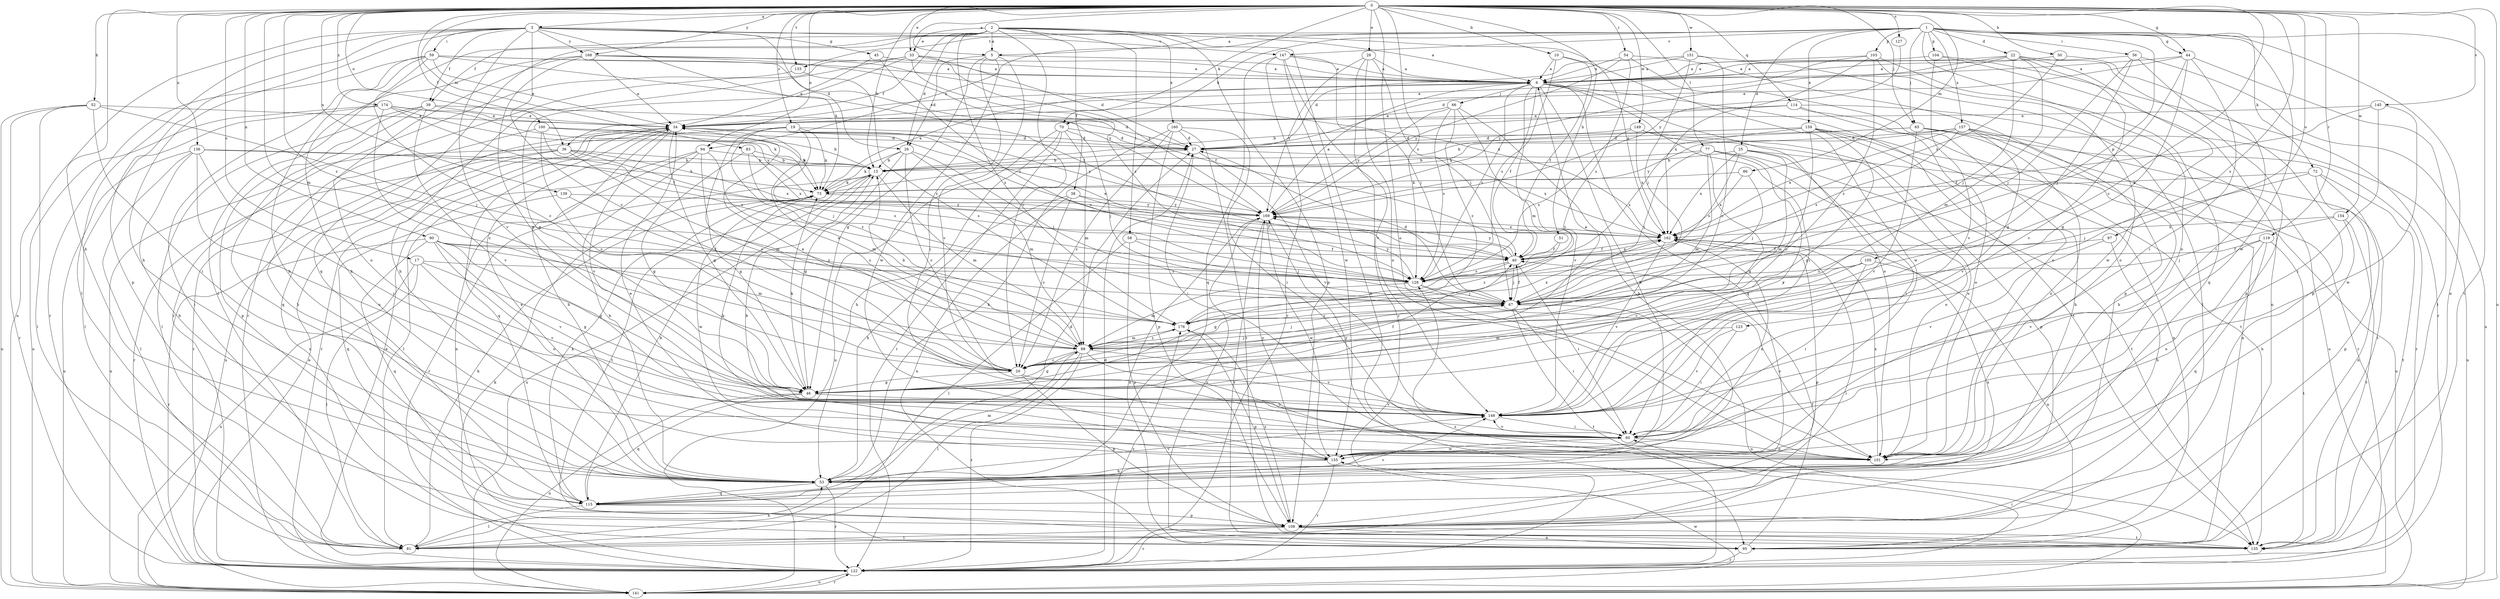 strict digraph  {
0;
1;
2;
3;
5;
6;
10;
13;
17;
19;
20;
22;
25;
26;
27;
28;
33;
34;
36;
38;
39;
40;
44;
45;
46;
50;
51;
52;
53;
54;
56;
58;
59;
60;
65;
66;
67;
70;
72;
73;
77;
81;
83;
86;
88;
90;
94;
95;
97;
100;
101;
103;
104;
105;
108;
114;
115;
119;
122;
123;
127;
128;
133;
135;
136;
139;
141;
145;
147;
148;
149;
151;
154;
155;
157;
159;
160;
162;
168;
169;
174;
176;
0 -> 3  [label=a];
0 -> 5  [label=a];
0 -> 10  [label=b];
0 -> 13  [label=b];
0 -> 17  [label=c];
0 -> 19  [label=c];
0 -> 20  [label=c];
0 -> 28  [label=e];
0 -> 33  [label=e];
0 -> 36  [label=f];
0 -> 44  [label=g];
0 -> 50  [label=h];
0 -> 51  [label=h];
0 -> 52  [label=h];
0 -> 53  [label=h];
0 -> 54  [label=i];
0 -> 65  [label=j];
0 -> 70  [label=k];
0 -> 77  [label=l];
0 -> 83  [label=m];
0 -> 86  [label=m];
0 -> 88  [label=m];
0 -> 90  [label=n];
0 -> 94  [label=n];
0 -> 97  [label=o];
0 -> 100  [label=o];
0 -> 101  [label=o];
0 -> 114  [label=q];
0 -> 119  [label=r];
0 -> 123  [label=s];
0 -> 127  [label=s];
0 -> 128  [label=s];
0 -> 133  [label=t];
0 -> 136  [label=u];
0 -> 139  [label=u];
0 -> 141  [label=u];
0 -> 145  [label=v];
0 -> 149  [label=w];
0 -> 151  [label=w];
0 -> 154  [label=w];
0 -> 168  [label=y];
0 -> 174  [label=z];
0 -> 176  [label=z];
1 -> 5  [label=a];
1 -> 22  [label=d];
1 -> 25  [label=d];
1 -> 44  [label=g];
1 -> 56  [label=i];
1 -> 65  [label=j];
1 -> 70  [label=k];
1 -> 72  [label=k];
1 -> 94  [label=n];
1 -> 95  [label=n];
1 -> 101  [label=o];
1 -> 103  [label=p];
1 -> 104  [label=p];
1 -> 105  [label=p];
1 -> 133  [label=t];
1 -> 135  [label=t];
1 -> 147  [label=v];
1 -> 155  [label=w];
1 -> 157  [label=x];
1 -> 159  [label=x];
2 -> 5  [label=a];
2 -> 20  [label=c];
2 -> 26  [label=d];
2 -> 33  [label=e];
2 -> 36  [label=f];
2 -> 38  [label=f];
2 -> 39  [label=f];
2 -> 58  [label=i];
2 -> 81  [label=l];
2 -> 95  [label=n];
2 -> 108  [label=p];
2 -> 115  [label=q];
2 -> 160  [label=x];
2 -> 162  [label=x];
2 -> 176  [label=z];
3 -> 6  [label=a];
3 -> 20  [label=c];
3 -> 26  [label=d];
3 -> 39  [label=f];
3 -> 45  [label=g];
3 -> 53  [label=h];
3 -> 59  [label=i];
3 -> 73  [label=k];
3 -> 81  [label=l];
3 -> 108  [label=p];
3 -> 141  [label=u];
3 -> 147  [label=v];
3 -> 148  [label=v];
3 -> 168  [label=y];
5 -> 6  [label=a];
5 -> 26  [label=d];
5 -> 46  [label=g];
5 -> 60  [label=i];
5 -> 148  [label=v];
5 -> 155  [label=w];
6 -> 34  [label=e];
6 -> 40  [label=f];
6 -> 53  [label=h];
6 -> 60  [label=i];
6 -> 66  [label=j];
6 -> 88  [label=m];
6 -> 101  [label=o];
6 -> 115  [label=q];
6 -> 128  [label=s];
6 -> 135  [label=t];
10 -> 6  [label=a];
10 -> 40  [label=f];
10 -> 128  [label=s];
10 -> 155  [label=w];
13 -> 73  [label=k];
13 -> 88  [label=m];
13 -> 122  [label=r];
13 -> 135  [label=t];
13 -> 141  [label=u];
17 -> 46  [label=g];
17 -> 81  [label=l];
17 -> 128  [label=s];
17 -> 141  [label=u];
17 -> 148  [label=v];
19 -> 20  [label=c];
19 -> 27  [label=d];
19 -> 67  [label=j];
19 -> 73  [label=k];
19 -> 122  [label=r];
19 -> 176  [label=z];
20 -> 6  [label=a];
20 -> 34  [label=e];
20 -> 46  [label=g];
20 -> 60  [label=i];
20 -> 67  [label=j];
20 -> 108  [label=p];
22 -> 6  [label=a];
22 -> 34  [label=e];
22 -> 67  [label=j];
22 -> 88  [label=m];
22 -> 108  [label=p];
22 -> 148  [label=v];
22 -> 155  [label=w];
22 -> 169  [label=y];
25 -> 13  [label=b];
25 -> 60  [label=i];
25 -> 88  [label=m];
25 -> 128  [label=s];
25 -> 141  [label=u];
25 -> 162  [label=x];
26 -> 13  [label=b];
26 -> 20  [label=c];
26 -> 46  [label=g];
26 -> 67  [label=j];
26 -> 73  [label=k];
26 -> 88  [label=m];
27 -> 13  [label=b];
27 -> 60  [label=i];
27 -> 148  [label=v];
27 -> 162  [label=x];
28 -> 6  [label=a];
28 -> 67  [label=j];
28 -> 101  [label=o];
28 -> 122  [label=r];
28 -> 169  [label=y];
33 -> 6  [label=a];
33 -> 27  [label=d];
33 -> 46  [label=g];
33 -> 53  [label=h];
33 -> 122  [label=r];
33 -> 128  [label=s];
33 -> 169  [label=y];
34 -> 27  [label=d];
34 -> 46  [label=g];
34 -> 53  [label=h];
34 -> 115  [label=q];
34 -> 122  [label=r];
34 -> 128  [label=s];
34 -> 141  [label=u];
34 -> 148  [label=v];
34 -> 169  [label=y];
36 -> 13  [label=b];
36 -> 88  [label=m];
36 -> 95  [label=n];
36 -> 122  [label=r];
36 -> 128  [label=s];
36 -> 141  [label=u];
36 -> 162  [label=x];
38 -> 20  [label=c];
38 -> 40  [label=f];
38 -> 53  [label=h];
38 -> 95  [label=n];
38 -> 169  [label=y];
39 -> 27  [label=d];
39 -> 34  [label=e];
39 -> 81  [label=l];
39 -> 108  [label=p];
39 -> 115  [label=q];
39 -> 148  [label=v];
40 -> 34  [label=e];
40 -> 46  [label=g];
40 -> 60  [label=i];
40 -> 67  [label=j];
40 -> 128  [label=s];
40 -> 162  [label=x];
40 -> 169  [label=y];
44 -> 6  [label=a];
44 -> 34  [label=e];
44 -> 46  [label=g];
44 -> 60  [label=i];
44 -> 67  [label=j];
44 -> 135  [label=t];
45 -> 6  [label=a];
45 -> 34  [label=e];
45 -> 128  [label=s];
46 -> 40  [label=f];
46 -> 73  [label=k];
46 -> 115  [label=q];
46 -> 141  [label=u];
46 -> 148  [label=v];
50 -> 6  [label=a];
50 -> 60  [label=i];
50 -> 162  [label=x];
51 -> 40  [label=f];
51 -> 176  [label=z];
52 -> 34  [label=e];
52 -> 60  [label=i];
52 -> 67  [label=j];
52 -> 81  [label=l];
52 -> 122  [label=r];
52 -> 141  [label=u];
53 -> 34  [label=e];
53 -> 88  [label=m];
53 -> 115  [label=q];
53 -> 122  [label=r];
53 -> 148  [label=v];
54 -> 6  [label=a];
54 -> 101  [label=o];
54 -> 108  [label=p];
54 -> 128  [label=s];
54 -> 169  [label=y];
56 -> 6  [label=a];
56 -> 46  [label=g];
56 -> 67  [label=j];
56 -> 108  [label=p];
56 -> 141  [label=u];
58 -> 40  [label=f];
58 -> 67  [label=j];
58 -> 81  [label=l];
58 -> 108  [label=p];
59 -> 6  [label=a];
59 -> 20  [label=c];
59 -> 34  [label=e];
59 -> 40  [label=f];
59 -> 53  [label=h];
59 -> 122  [label=r];
59 -> 135  [label=t];
59 -> 169  [label=y];
60 -> 73  [label=k];
60 -> 101  [label=o];
60 -> 148  [label=v];
60 -> 155  [label=w];
65 -> 27  [label=d];
65 -> 73  [label=k];
65 -> 101  [label=o];
65 -> 122  [label=r];
65 -> 141  [label=u];
65 -> 148  [label=v];
66 -> 34  [label=e];
66 -> 53  [label=h];
66 -> 128  [label=s];
66 -> 148  [label=v];
66 -> 169  [label=y];
66 -> 176  [label=z];
67 -> 27  [label=d];
67 -> 40  [label=f];
67 -> 60  [label=i];
67 -> 135  [label=t];
67 -> 141  [label=u];
67 -> 176  [label=z];
70 -> 27  [label=d];
70 -> 53  [label=h];
70 -> 67  [label=j];
70 -> 88  [label=m];
70 -> 122  [label=r];
70 -> 141  [label=u];
72 -> 67  [label=j];
72 -> 73  [label=k];
72 -> 95  [label=n];
72 -> 108  [label=p];
72 -> 135  [label=t];
73 -> 6  [label=a];
73 -> 155  [label=w];
73 -> 169  [label=y];
77 -> 13  [label=b];
77 -> 46  [label=g];
77 -> 67  [label=j];
77 -> 88  [label=m];
77 -> 101  [label=o];
77 -> 135  [label=t];
77 -> 148  [label=v];
81 -> 53  [label=h];
81 -> 73  [label=k];
83 -> 13  [label=b];
83 -> 46  [label=g];
83 -> 128  [label=s];
83 -> 162  [label=x];
86 -> 67  [label=j];
86 -> 73  [label=k];
86 -> 162  [label=x];
88 -> 13  [label=b];
88 -> 20  [label=c];
88 -> 34  [label=e];
88 -> 46  [label=g];
88 -> 67  [label=j];
88 -> 81  [label=l];
88 -> 101  [label=o];
88 -> 122  [label=r];
88 -> 148  [label=v];
88 -> 176  [label=z];
90 -> 40  [label=f];
90 -> 46  [label=g];
90 -> 88  [label=m];
90 -> 101  [label=o];
90 -> 115  [label=q];
90 -> 122  [label=r];
90 -> 128  [label=s];
90 -> 148  [label=v];
94 -> 13  [label=b];
94 -> 46  [label=g];
94 -> 53  [label=h];
94 -> 81  [label=l];
94 -> 88  [label=m];
94 -> 95  [label=n];
95 -> 40  [label=f];
95 -> 122  [label=r];
95 -> 169  [label=y];
97 -> 40  [label=f];
97 -> 53  [label=h];
97 -> 148  [label=v];
100 -> 13  [label=b];
100 -> 20  [label=c];
100 -> 27  [label=d];
100 -> 53  [label=h];
100 -> 73  [label=k];
100 -> 128  [label=s];
101 -> 162  [label=x];
101 -> 169  [label=y];
103 -> 6  [label=a];
103 -> 27  [label=d];
103 -> 101  [label=o];
103 -> 115  [label=q];
103 -> 162  [label=x];
103 -> 176  [label=z];
104 -> 6  [label=a];
104 -> 95  [label=n];
104 -> 122  [label=r];
104 -> 148  [label=v];
105 -> 20  [label=c];
105 -> 60  [label=i];
105 -> 67  [label=j];
105 -> 95  [label=n];
105 -> 128  [label=s];
108 -> 81  [label=l];
108 -> 95  [label=n];
108 -> 122  [label=r];
108 -> 135  [label=t];
108 -> 162  [label=x];
108 -> 176  [label=z];
114 -> 13  [label=b];
114 -> 34  [label=e];
114 -> 101  [label=o];
114 -> 135  [label=t];
114 -> 141  [label=u];
115 -> 13  [label=b];
115 -> 27  [label=d];
115 -> 73  [label=k];
115 -> 81  [label=l];
115 -> 108  [label=p];
115 -> 148  [label=v];
119 -> 40  [label=f];
119 -> 101  [label=o];
119 -> 115  [label=q];
119 -> 135  [label=t];
119 -> 148  [label=v];
122 -> 27  [label=d];
122 -> 34  [label=e];
122 -> 60  [label=i];
122 -> 73  [label=k];
122 -> 128  [label=s];
122 -> 141  [label=u];
122 -> 176  [label=z];
123 -> 60  [label=i];
123 -> 88  [label=m];
123 -> 148  [label=v];
127 -> 169  [label=y];
128 -> 67  [label=j];
128 -> 88  [label=m];
128 -> 101  [label=o];
128 -> 169  [label=y];
133 -> 122  [label=r];
133 -> 176  [label=z];
136 -> 13  [label=b];
136 -> 53  [label=h];
136 -> 60  [label=i];
136 -> 73  [label=k];
136 -> 81  [label=l];
136 -> 101  [label=o];
136 -> 141  [label=u];
139 -> 115  [label=q];
139 -> 169  [label=y];
139 -> 176  [label=z];
141 -> 34  [label=e];
141 -> 122  [label=r];
141 -> 155  [label=w];
145 -> 34  [label=e];
145 -> 40  [label=f];
145 -> 60  [label=i];
145 -> 155  [label=w];
147 -> 6  [label=a];
147 -> 67  [label=j];
147 -> 115  [label=q];
147 -> 122  [label=r];
147 -> 148  [label=v];
147 -> 155  [label=w];
148 -> 60  [label=i];
149 -> 27  [label=d];
149 -> 101  [label=o];
149 -> 108  [label=p];
149 -> 128  [label=s];
149 -> 162  [label=x];
151 -> 6  [label=a];
151 -> 20  [label=c];
151 -> 27  [label=d];
151 -> 67  [label=j];
151 -> 81  [label=l];
154 -> 53  [label=h];
154 -> 67  [label=j];
154 -> 135  [label=t];
154 -> 162  [label=x];
155 -> 13  [label=b];
155 -> 34  [label=e];
155 -> 53  [label=h];
155 -> 122  [label=r];
155 -> 162  [label=x];
155 -> 169  [label=y];
157 -> 27  [label=d];
157 -> 53  [label=h];
157 -> 95  [label=n];
157 -> 128  [label=s];
157 -> 135  [label=t];
157 -> 148  [label=v];
157 -> 162  [label=x];
157 -> 169  [label=y];
159 -> 13  [label=b];
159 -> 20  [label=c];
159 -> 27  [label=d];
159 -> 46  [label=g];
159 -> 53  [label=h];
159 -> 95  [label=n];
159 -> 122  [label=r];
159 -> 128  [label=s];
160 -> 20  [label=c];
160 -> 27  [label=d];
160 -> 53  [label=h];
160 -> 60  [label=i];
160 -> 108  [label=p];
160 -> 135  [label=t];
162 -> 40  [label=f];
162 -> 81  [label=l];
162 -> 108  [label=p];
162 -> 148  [label=v];
162 -> 169  [label=y];
168 -> 6  [label=a];
168 -> 34  [label=e];
168 -> 40  [label=f];
168 -> 46  [label=g];
168 -> 53  [label=h];
168 -> 101  [label=o];
168 -> 162  [label=x];
169 -> 6  [label=a];
169 -> 95  [label=n];
169 -> 135  [label=t];
169 -> 155  [label=w];
169 -> 162  [label=x];
174 -> 20  [label=c];
174 -> 34  [label=e];
174 -> 40  [label=f];
174 -> 73  [label=k];
174 -> 81  [label=l];
174 -> 141  [label=u];
174 -> 169  [label=y];
176 -> 88  [label=m];
176 -> 108  [label=p];
176 -> 162  [label=x];
}
